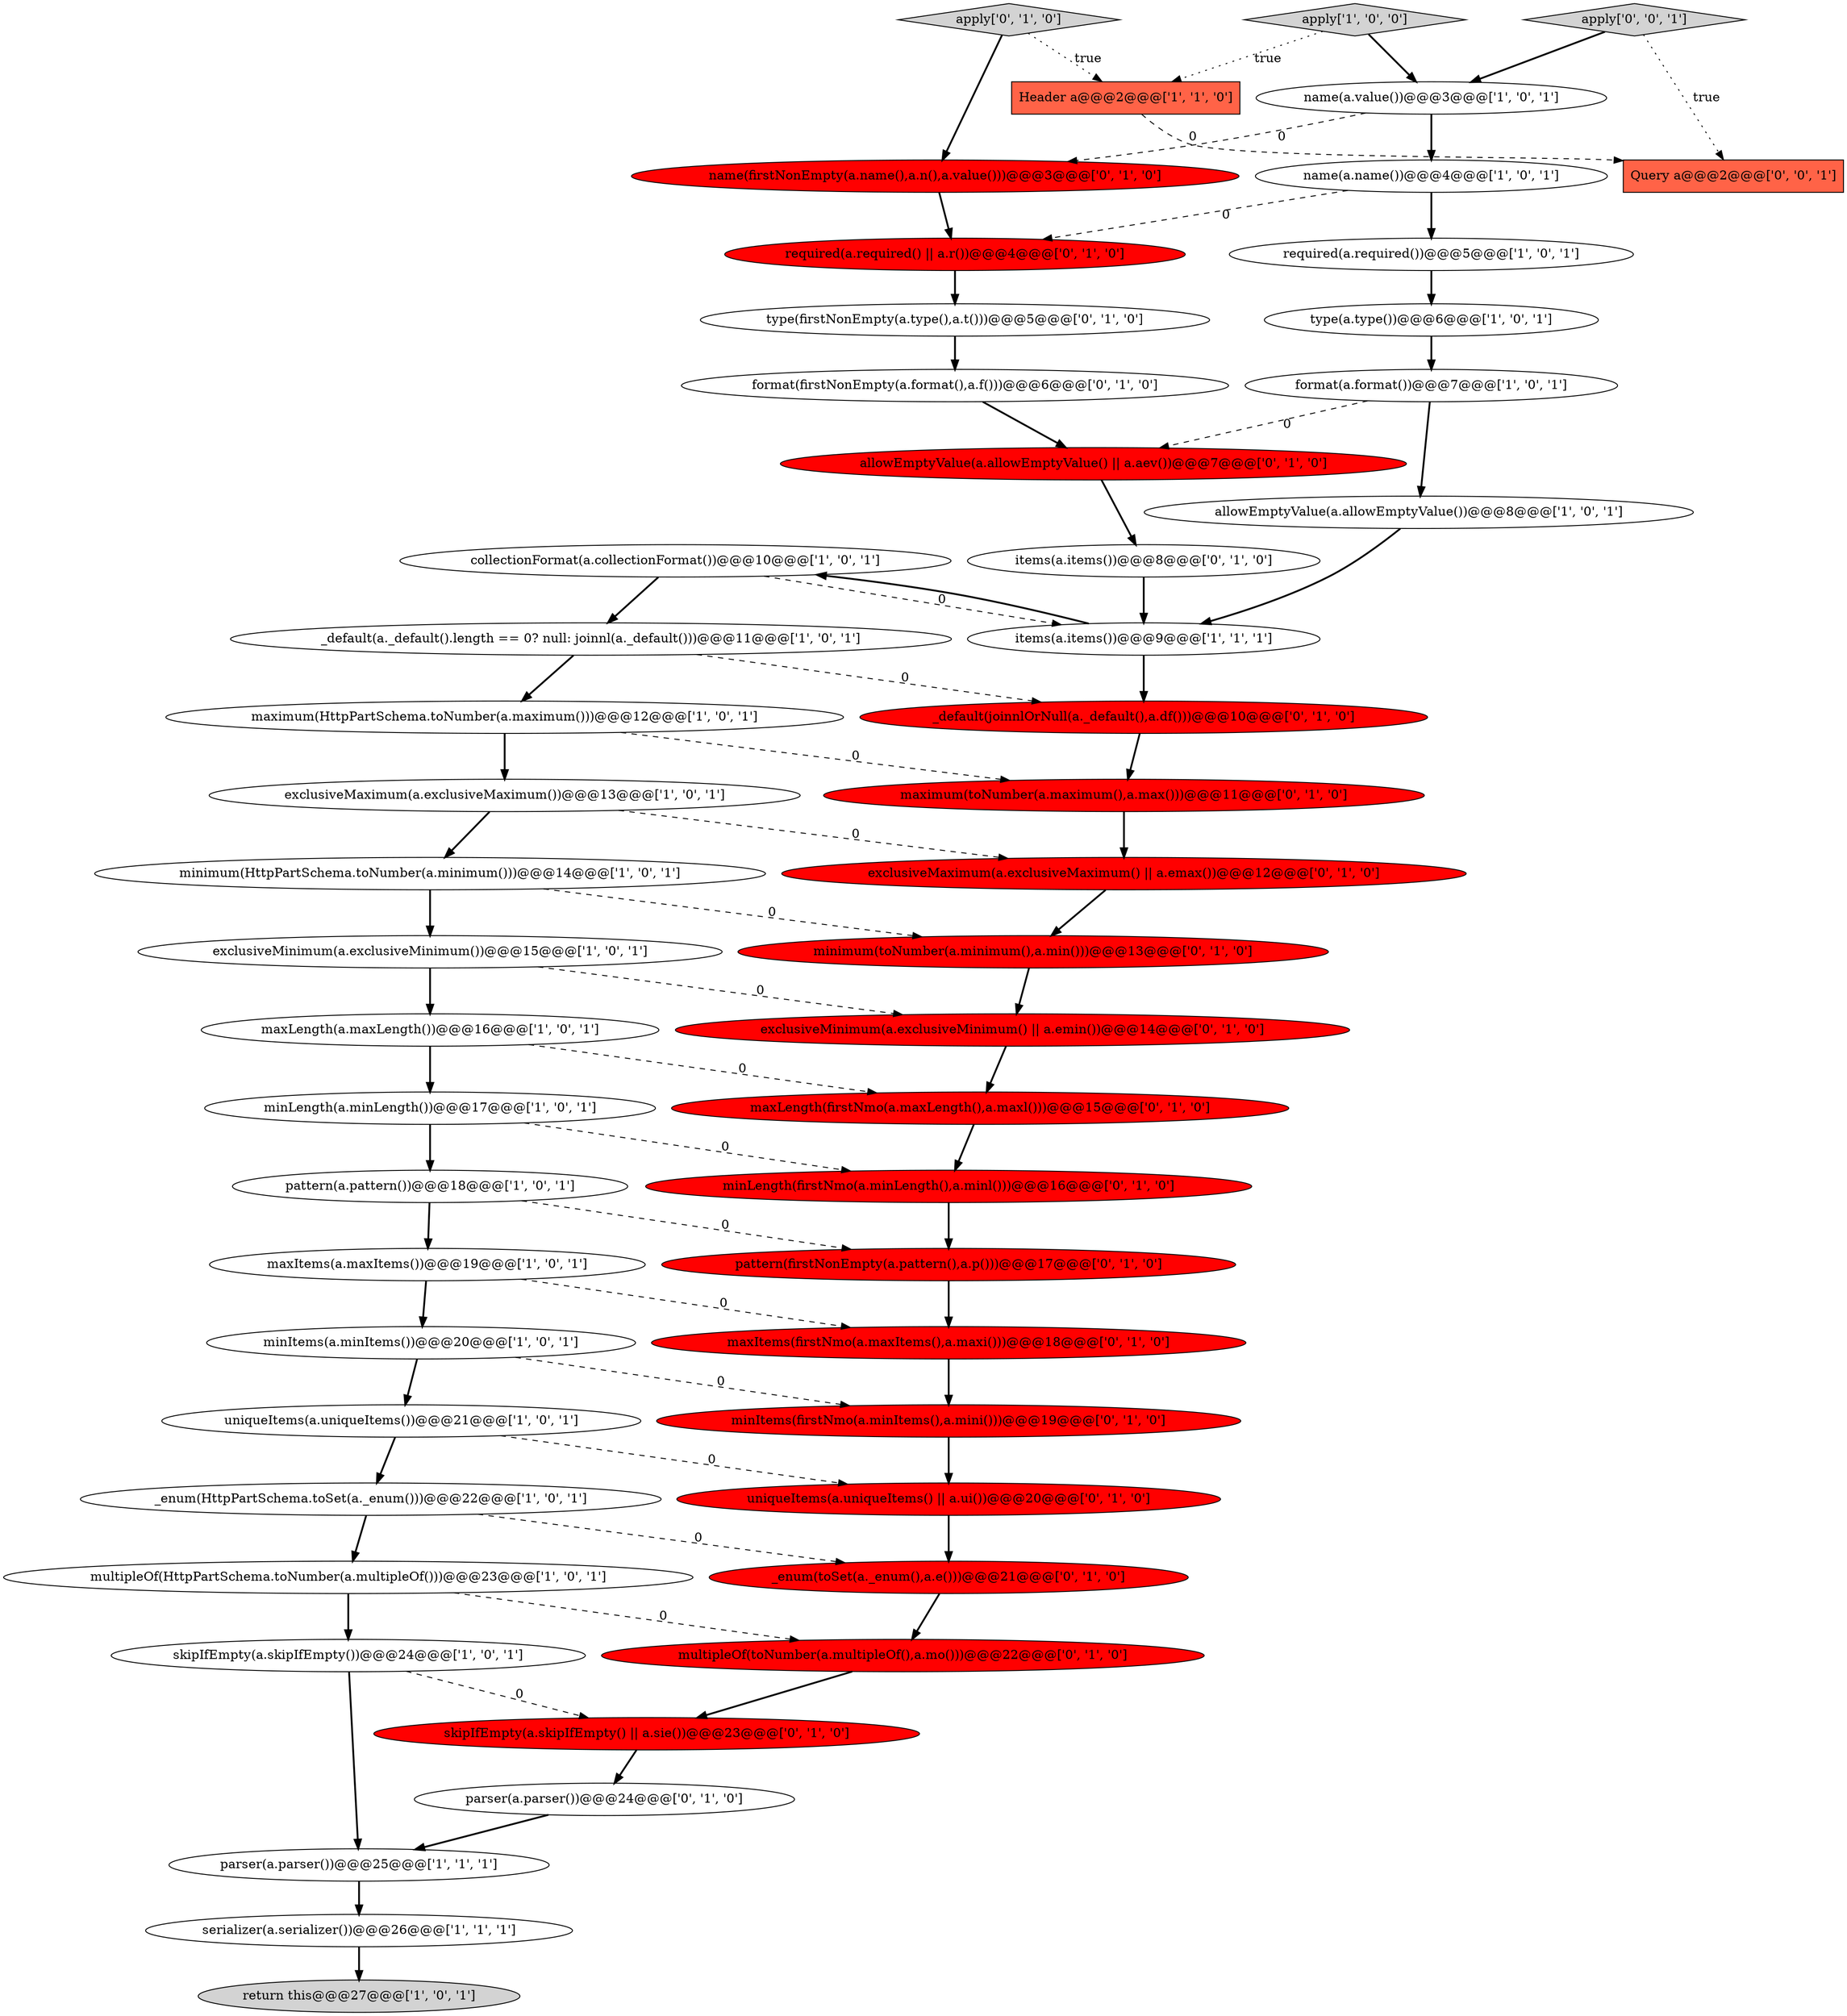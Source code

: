 digraph {
0 [style = filled, label = "exclusiveMinimum(a.exclusiveMinimum())@@@15@@@['1', '0', '1']", fillcolor = white, shape = ellipse image = "AAA0AAABBB1BBB"];
10 [style = filled, label = "type(a.type())@@@6@@@['1', '0', '1']", fillcolor = white, shape = ellipse image = "AAA0AAABBB1BBB"];
40 [style = filled, label = "exclusiveMinimum(a.exclusiveMinimum() || a.emin())@@@14@@@['0', '1', '0']", fillcolor = red, shape = ellipse image = "AAA1AAABBB2BBB"];
3 [style = filled, label = "minimum(HttpPartSchema.toNumber(a.minimum()))@@@14@@@['1', '0', '1']", fillcolor = white, shape = ellipse image = "AAA0AAABBB1BBB"];
6 [style = filled, label = "maxItems(a.maxItems())@@@19@@@['1', '0', '1']", fillcolor = white, shape = ellipse image = "AAA0AAABBB1BBB"];
5 [style = filled, label = "Header a@@@2@@@['1', '1', '0']", fillcolor = tomato, shape = box image = "AAA0AAABBB1BBB"];
18 [style = filled, label = "uniqueItems(a.uniqueItems())@@@21@@@['1', '0', '1']", fillcolor = white, shape = ellipse image = "AAA0AAABBB1BBB"];
19 [style = filled, label = "serializer(a.serializer())@@@26@@@['1', '1', '1']", fillcolor = white, shape = ellipse image = "AAA0AAABBB1BBB"];
32 [style = filled, label = "maxLength(firstNmo(a.maxLength(),a.maxl()))@@@15@@@['0', '1', '0']", fillcolor = red, shape = ellipse image = "AAA1AAABBB2BBB"];
33 [style = filled, label = "minItems(firstNmo(a.minItems(),a.mini()))@@@19@@@['0', '1', '0']", fillcolor = red, shape = ellipse image = "AAA1AAABBB2BBB"];
12 [style = filled, label = "skipIfEmpty(a.skipIfEmpty())@@@24@@@['1', '0', '1']", fillcolor = white, shape = ellipse image = "AAA0AAABBB1BBB"];
9 [style = filled, label = "exclusiveMaximum(a.exclusiveMaximum())@@@13@@@['1', '0', '1']", fillcolor = white, shape = ellipse image = "AAA0AAABBB1BBB"];
17 [style = filled, label = "maxLength(a.maxLength())@@@16@@@['1', '0', '1']", fillcolor = white, shape = ellipse image = "AAA0AAABBB1BBB"];
24 [style = filled, label = "minItems(a.minItems())@@@20@@@['1', '0', '1']", fillcolor = white, shape = ellipse image = "AAA0AAABBB1BBB"];
37 [style = filled, label = "items(a.items())@@@8@@@['0', '1', '0']", fillcolor = white, shape = ellipse image = "AAA0AAABBB2BBB"];
46 [style = filled, label = "name(firstNonEmpty(a.name(),a.n(),a.value()))@@@3@@@['0', '1', '0']", fillcolor = red, shape = ellipse image = "AAA1AAABBB2BBB"];
7 [style = filled, label = "required(a.required())@@@5@@@['1', '0', '1']", fillcolor = white, shape = ellipse image = "AAA0AAABBB1BBB"];
48 [style = filled, label = "_default(joinnlOrNull(a._default(),a.df()))@@@10@@@['0', '1', '0']", fillcolor = red, shape = ellipse image = "AAA1AAABBB2BBB"];
8 [style = filled, label = "_default(a._default().length == 0? null: joinnl(a._default()))@@@11@@@['1', '0', '1']", fillcolor = white, shape = ellipse image = "AAA0AAABBB1BBB"];
25 [style = filled, label = "collectionFormat(a.collectionFormat())@@@10@@@['1', '0', '1']", fillcolor = white, shape = ellipse image = "AAA0AAABBB1BBB"];
14 [style = filled, label = "parser(a.parser())@@@25@@@['1', '1', '1']", fillcolor = white, shape = ellipse image = "AAA0AAABBB1BBB"];
28 [style = filled, label = "allowEmptyValue(a.allowEmptyValue() || a.aev())@@@7@@@['0', '1', '0']", fillcolor = red, shape = ellipse image = "AAA1AAABBB2BBB"];
16 [style = filled, label = "allowEmptyValue(a.allowEmptyValue())@@@8@@@['1', '0', '1']", fillcolor = white, shape = ellipse image = "AAA0AAABBB1BBB"];
20 [style = filled, label = "minLength(a.minLength())@@@17@@@['1', '0', '1']", fillcolor = white, shape = ellipse image = "AAA0AAABBB1BBB"];
41 [style = filled, label = "pattern(firstNonEmpty(a.pattern(),a.p()))@@@17@@@['0', '1', '0']", fillcolor = red, shape = ellipse image = "AAA1AAABBB2BBB"];
27 [style = filled, label = "skipIfEmpty(a.skipIfEmpty() || a.sie())@@@23@@@['0', '1', '0']", fillcolor = red, shape = ellipse image = "AAA1AAABBB2BBB"];
43 [style = filled, label = "format(firstNonEmpty(a.format(),a.f()))@@@6@@@['0', '1', '0']", fillcolor = white, shape = ellipse image = "AAA0AAABBB2BBB"];
21 [style = filled, label = "_enum(HttpPartSchema.toSet(a._enum()))@@@22@@@['1', '0', '1']", fillcolor = white, shape = ellipse image = "AAA0AAABBB1BBB"];
1 [style = filled, label = "return this@@@27@@@['1', '0', '1']", fillcolor = lightgray, shape = ellipse image = "AAA0AAABBB1BBB"];
35 [style = filled, label = "apply['0', '1', '0']", fillcolor = lightgray, shape = diamond image = "AAA0AAABBB2BBB"];
42 [style = filled, label = "maximum(toNumber(a.maximum(),a.max()))@@@11@@@['0', '1', '0']", fillcolor = red, shape = ellipse image = "AAA1AAABBB2BBB"];
30 [style = filled, label = "type(firstNonEmpty(a.type(),a.t()))@@@5@@@['0', '1', '0']", fillcolor = white, shape = ellipse image = "AAA0AAABBB2BBB"];
22 [style = filled, label = "maximum(HttpPartSchema.toNumber(a.maximum()))@@@12@@@['1', '0', '1']", fillcolor = white, shape = ellipse image = "AAA0AAABBB1BBB"];
11 [style = filled, label = "pattern(a.pattern())@@@18@@@['1', '0', '1']", fillcolor = white, shape = ellipse image = "AAA0AAABBB1BBB"];
26 [style = filled, label = "name(a.name())@@@4@@@['1', '0', '1']", fillcolor = white, shape = ellipse image = "AAA0AAABBB1BBB"];
44 [style = filled, label = "minimum(toNumber(a.minimum(),a.min()))@@@13@@@['0', '1', '0']", fillcolor = red, shape = ellipse image = "AAA1AAABBB2BBB"];
13 [style = filled, label = "multipleOf(HttpPartSchema.toNumber(a.multipleOf()))@@@23@@@['1', '0', '1']", fillcolor = white, shape = ellipse image = "AAA0AAABBB1BBB"];
15 [style = filled, label = "name(a.value())@@@3@@@['1', '0', '1']", fillcolor = white, shape = ellipse image = "AAA0AAABBB1BBB"];
23 [style = filled, label = "apply['1', '0', '0']", fillcolor = lightgray, shape = diamond image = "AAA0AAABBB1BBB"];
45 [style = filled, label = "minLength(firstNmo(a.minLength(),a.minl()))@@@16@@@['0', '1', '0']", fillcolor = red, shape = ellipse image = "AAA1AAABBB2BBB"];
2 [style = filled, label = "items(a.items())@@@9@@@['1', '1', '1']", fillcolor = white, shape = ellipse image = "AAA0AAABBB1BBB"];
38 [style = filled, label = "parser(a.parser())@@@24@@@['0', '1', '0']", fillcolor = white, shape = ellipse image = "AAA0AAABBB2BBB"];
47 [style = filled, label = "_enum(toSet(a._enum(),a.e()))@@@21@@@['0', '1', '0']", fillcolor = red, shape = ellipse image = "AAA1AAABBB2BBB"];
49 [style = filled, label = "Query a@@@2@@@['0', '0', '1']", fillcolor = tomato, shape = box image = "AAA0AAABBB3BBB"];
4 [style = filled, label = "format(a.format())@@@7@@@['1', '0', '1']", fillcolor = white, shape = ellipse image = "AAA0AAABBB1BBB"];
31 [style = filled, label = "uniqueItems(a.uniqueItems() || a.ui())@@@20@@@['0', '1', '0']", fillcolor = red, shape = ellipse image = "AAA1AAABBB2BBB"];
29 [style = filled, label = "multipleOf(toNumber(a.multipleOf(),a.mo()))@@@22@@@['0', '1', '0']", fillcolor = red, shape = ellipse image = "AAA1AAABBB2BBB"];
34 [style = filled, label = "required(a.required() || a.r())@@@4@@@['0', '1', '0']", fillcolor = red, shape = ellipse image = "AAA1AAABBB2BBB"];
36 [style = filled, label = "maxItems(firstNmo(a.maxItems(),a.maxi()))@@@18@@@['0', '1', '0']", fillcolor = red, shape = ellipse image = "AAA1AAABBB2BBB"];
39 [style = filled, label = "exclusiveMaximum(a.exclusiveMaximum() || a.emax())@@@12@@@['0', '1', '0']", fillcolor = red, shape = ellipse image = "AAA1AAABBB2BBB"];
50 [style = filled, label = "apply['0', '0', '1']", fillcolor = lightgray, shape = diamond image = "AAA0AAABBB3BBB"];
50->49 [style = dotted, label="true"];
45->41 [style = bold, label=""];
8->48 [style = dashed, label="0"];
2->48 [style = bold, label=""];
32->45 [style = bold, label=""];
9->39 [style = dashed, label="0"];
5->49 [style = dashed, label="0"];
27->38 [style = bold, label=""];
28->37 [style = bold, label=""];
46->34 [style = bold, label=""];
26->7 [style = bold, label=""];
39->44 [style = bold, label=""];
7->10 [style = bold, label=""];
30->43 [style = bold, label=""];
35->5 [style = dotted, label="true"];
0->17 [style = bold, label=""];
20->45 [style = dashed, label="0"];
24->33 [style = dashed, label="0"];
13->29 [style = dashed, label="0"];
11->6 [style = bold, label=""];
22->9 [style = bold, label=""];
42->39 [style = bold, label=""];
23->15 [style = bold, label=""];
44->40 [style = bold, label=""];
23->5 [style = dotted, label="true"];
3->44 [style = dashed, label="0"];
14->19 [style = bold, label=""];
6->24 [style = bold, label=""];
17->32 [style = dashed, label="0"];
16->2 [style = bold, label=""];
48->42 [style = bold, label=""];
36->33 [style = bold, label=""];
24->18 [style = bold, label=""];
34->30 [style = bold, label=""];
3->0 [style = bold, label=""];
38->14 [style = bold, label=""];
8->22 [style = bold, label=""];
15->26 [style = bold, label=""];
43->28 [style = bold, label=""];
4->28 [style = dashed, label="0"];
47->29 [style = bold, label=""];
29->27 [style = bold, label=""];
19->1 [style = bold, label=""];
25->2 [style = dashed, label="0"];
22->42 [style = dashed, label="0"];
41->36 [style = bold, label=""];
13->12 [style = bold, label=""];
21->47 [style = dashed, label="0"];
15->46 [style = dashed, label="0"];
6->36 [style = dashed, label="0"];
12->14 [style = bold, label=""];
12->27 [style = dashed, label="0"];
40->32 [style = bold, label=""];
10->4 [style = bold, label=""];
11->41 [style = dashed, label="0"];
33->31 [style = bold, label=""];
9->3 [style = bold, label=""];
17->20 [style = bold, label=""];
25->8 [style = bold, label=""];
37->2 [style = bold, label=""];
31->47 [style = bold, label=""];
50->15 [style = bold, label=""];
18->21 [style = bold, label=""];
2->25 [style = bold, label=""];
26->34 [style = dashed, label="0"];
0->40 [style = dashed, label="0"];
18->31 [style = dashed, label="0"];
4->16 [style = bold, label=""];
21->13 [style = bold, label=""];
20->11 [style = bold, label=""];
35->46 [style = bold, label=""];
}
